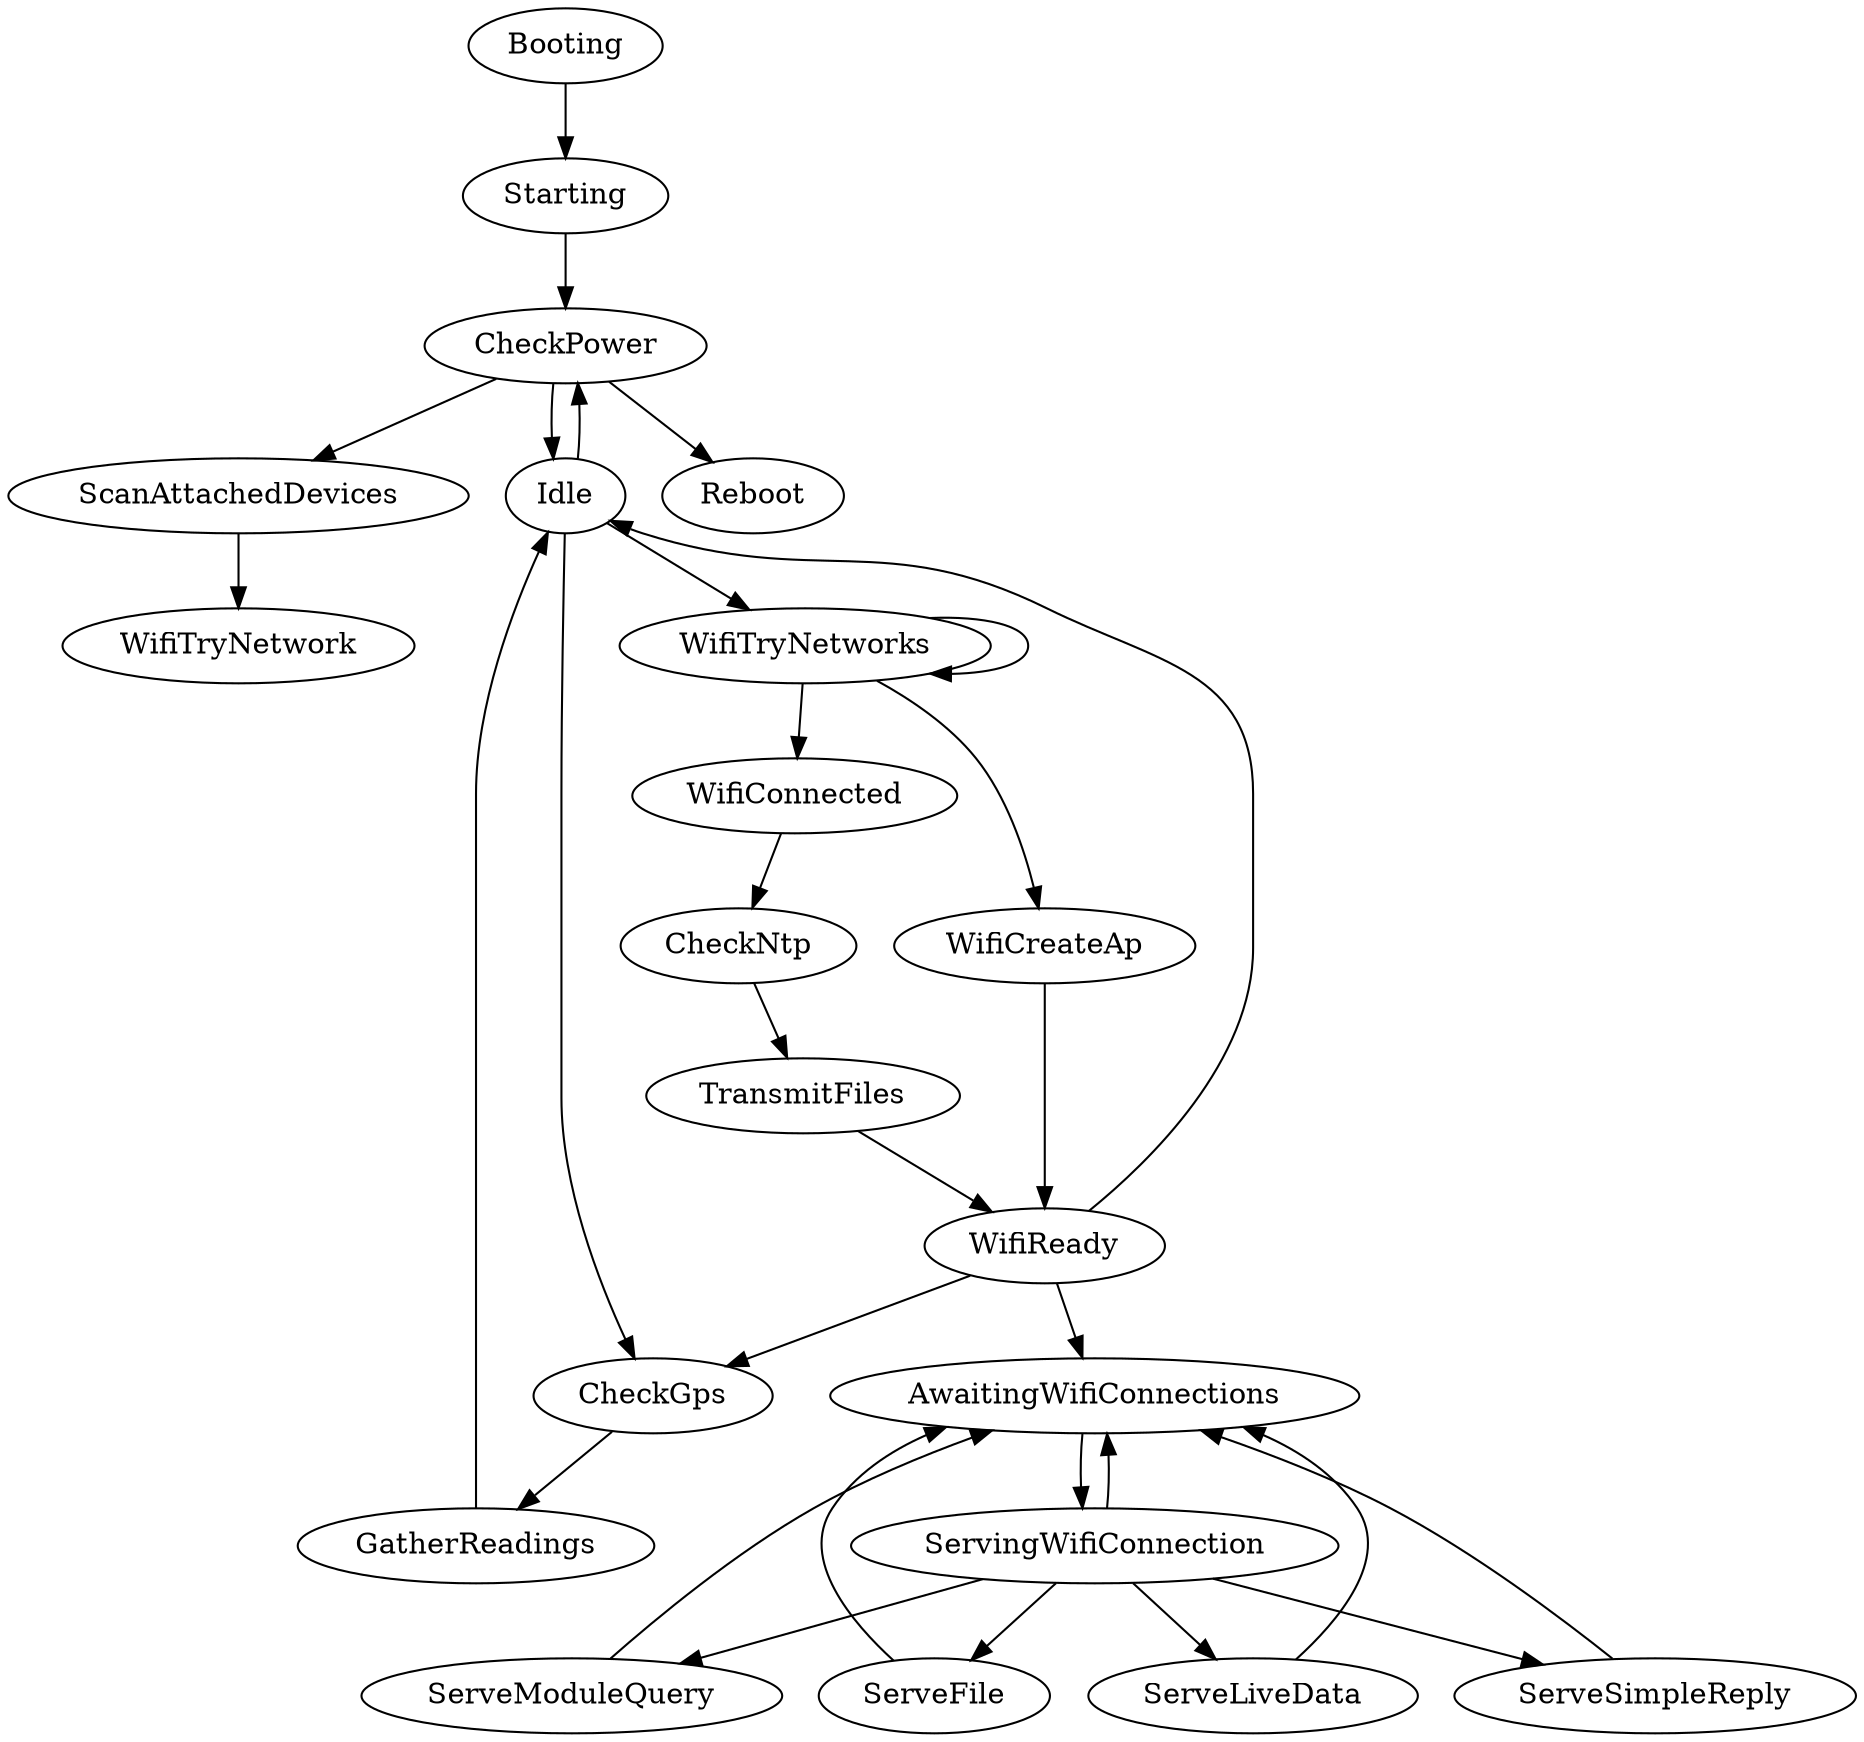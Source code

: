 digraph fk {
  Booting -> Starting -> CheckPower -> ScanAttachedDevices;

  CheckPower -> Idle
  CheckPower -> Reboot

  ScanAttachedDevices -> WifiTryNetwork;

  Idle -> WifiTryNetworks;
  WifiTryNetworks -> WifiConnected;
  WifiTryNetworks -> WifiTryNetworks;
  WifiTryNetworks -> WifiCreateAp;
  WifiCreateAp -> WifiReady;

  WifiConnected -> CheckNtp -> TransmitFiles -> WifiReady;

  WifiReady -> Idle;

  WifiReady -> AwaitingWifiConnections;
  AwaitingWifiConnections -> ServingWifiConnection;
  ServingWifiConnection -> AwaitingWifiConnections;

  ServingWifiConnection -> ServeSimpleReply -> AwaitingWifiConnections;
  ServingWifiConnection -> ServeModuleQuery -> AwaitingWifiConnections;
  ServingWifiConnection -> ServeFile -> AwaitingWifiConnections;
  ServingWifiConnection -> ServeLiveData -> AwaitingWifiConnections;

  WifiReady -> CheckGps;
  Idle -> CheckGps;
  Idle -> CheckPower

  CheckGps -> GatherReadings -> Idle;
}
